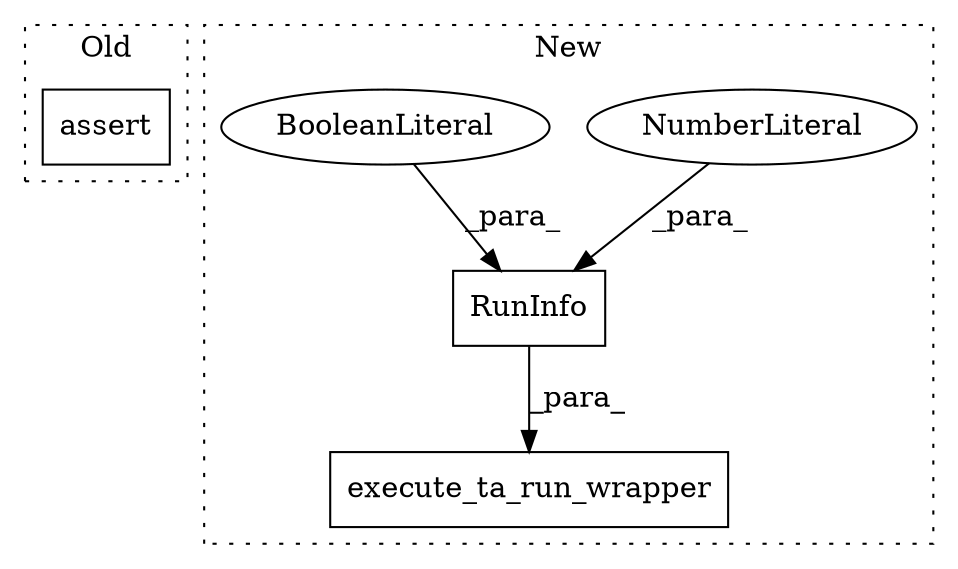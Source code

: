 digraph G {
subgraph cluster0 {
1 [label="assert" a="32" s="5552,5592" l="12,1" shape="box"];
label = "Old";
style="dotted";
}
subgraph cluster1 {
2 [label="execute_ta_run_wrapper" a="32" s="5965,6035" l="23,1" shape="box"];
3 [label="RunInfo" a="32" s="5992,6034" l="8,1" shape="box"];
4 [label="NumberLiteral" a="34" s="6009" l="1" shape="ellipse"];
5 [label="BooleanLiteral" a="9" s="6025" l="5" shape="ellipse"];
label = "New";
style="dotted";
}
3 -> 2 [label="_para_"];
4 -> 3 [label="_para_"];
5 -> 3 [label="_para_"];
}